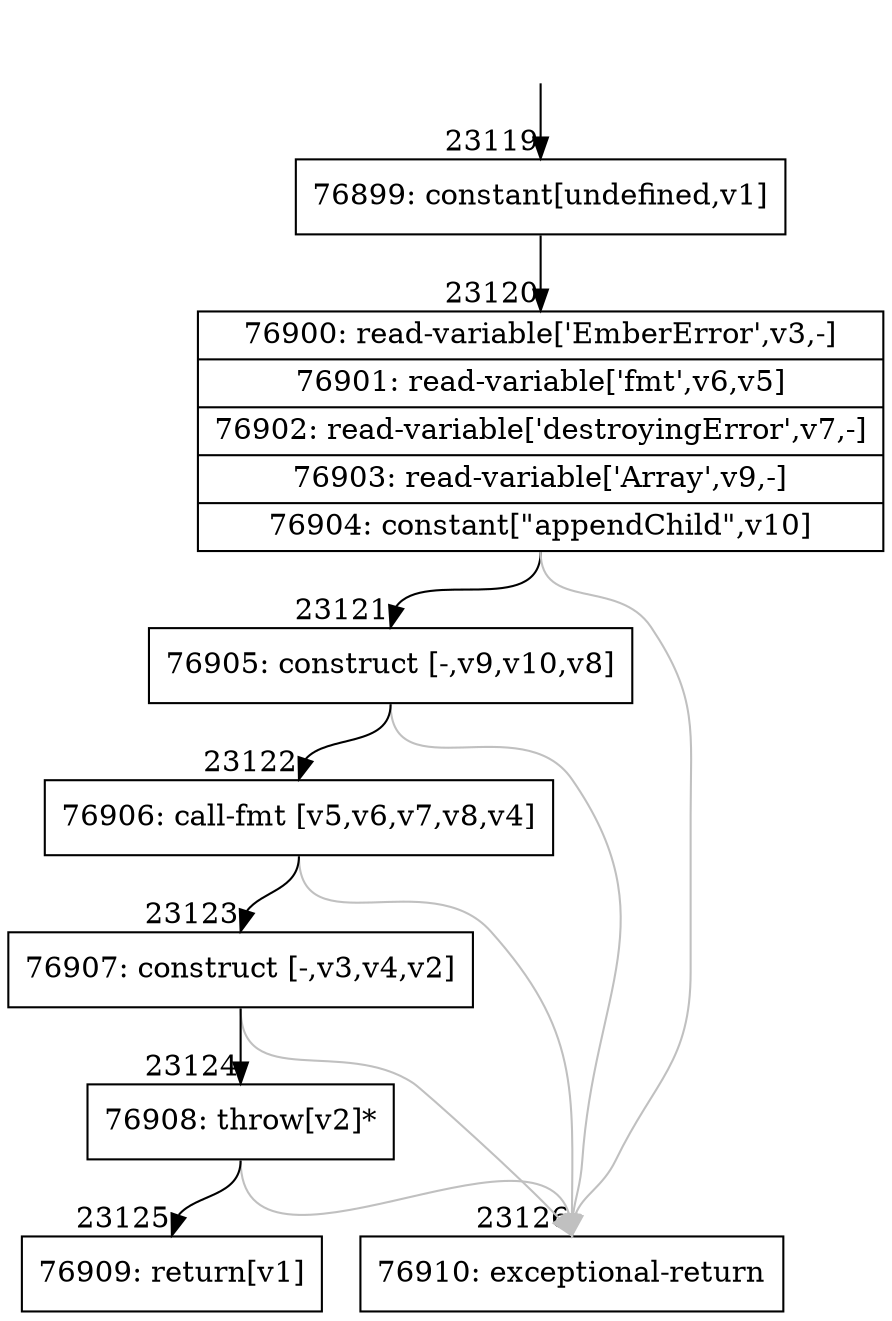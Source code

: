 digraph {
rankdir="TD"
BB_entry2015[shape=none,label=""];
BB_entry2015 -> BB23119 [tailport=s, headport=n, headlabel="    23119"]
BB23119 [shape=record label="{76899: constant[undefined,v1]}" ] 
BB23119 -> BB23120 [tailport=s, headport=n, headlabel="      23120"]
BB23120 [shape=record label="{76900: read-variable['EmberError',v3,-]|76901: read-variable['fmt',v6,v5]|76902: read-variable['destroyingError',v7,-]|76903: read-variable['Array',v9,-]|76904: constant[\"appendChild\",v10]}" ] 
BB23120 -> BB23121 [tailport=s, headport=n, headlabel="      23121"]
BB23120 -> BB23126 [tailport=s, headport=n, color=gray, headlabel="      23126"]
BB23121 [shape=record label="{76905: construct [-,v9,v10,v8]}" ] 
BB23121 -> BB23122 [tailport=s, headport=n, headlabel="      23122"]
BB23121 -> BB23126 [tailport=s, headport=n, color=gray]
BB23122 [shape=record label="{76906: call-fmt [v5,v6,v7,v8,v4]}" ] 
BB23122 -> BB23123 [tailport=s, headport=n, headlabel="      23123"]
BB23122 -> BB23126 [tailport=s, headport=n, color=gray]
BB23123 [shape=record label="{76907: construct [-,v3,v4,v2]}" ] 
BB23123 -> BB23124 [tailport=s, headport=n, headlabel="      23124"]
BB23123 -> BB23126 [tailport=s, headport=n, color=gray]
BB23124 [shape=record label="{76908: throw[v2]*}" ] 
BB23124 -> BB23125 [tailport=s, headport=n, headlabel="      23125"]
BB23124 -> BB23126 [tailport=s, headport=n, color=gray]
BB23125 [shape=record label="{76909: return[v1]}" ] 
BB23126 [shape=record label="{76910: exceptional-return}" ] 
//#$~ 43212
}
